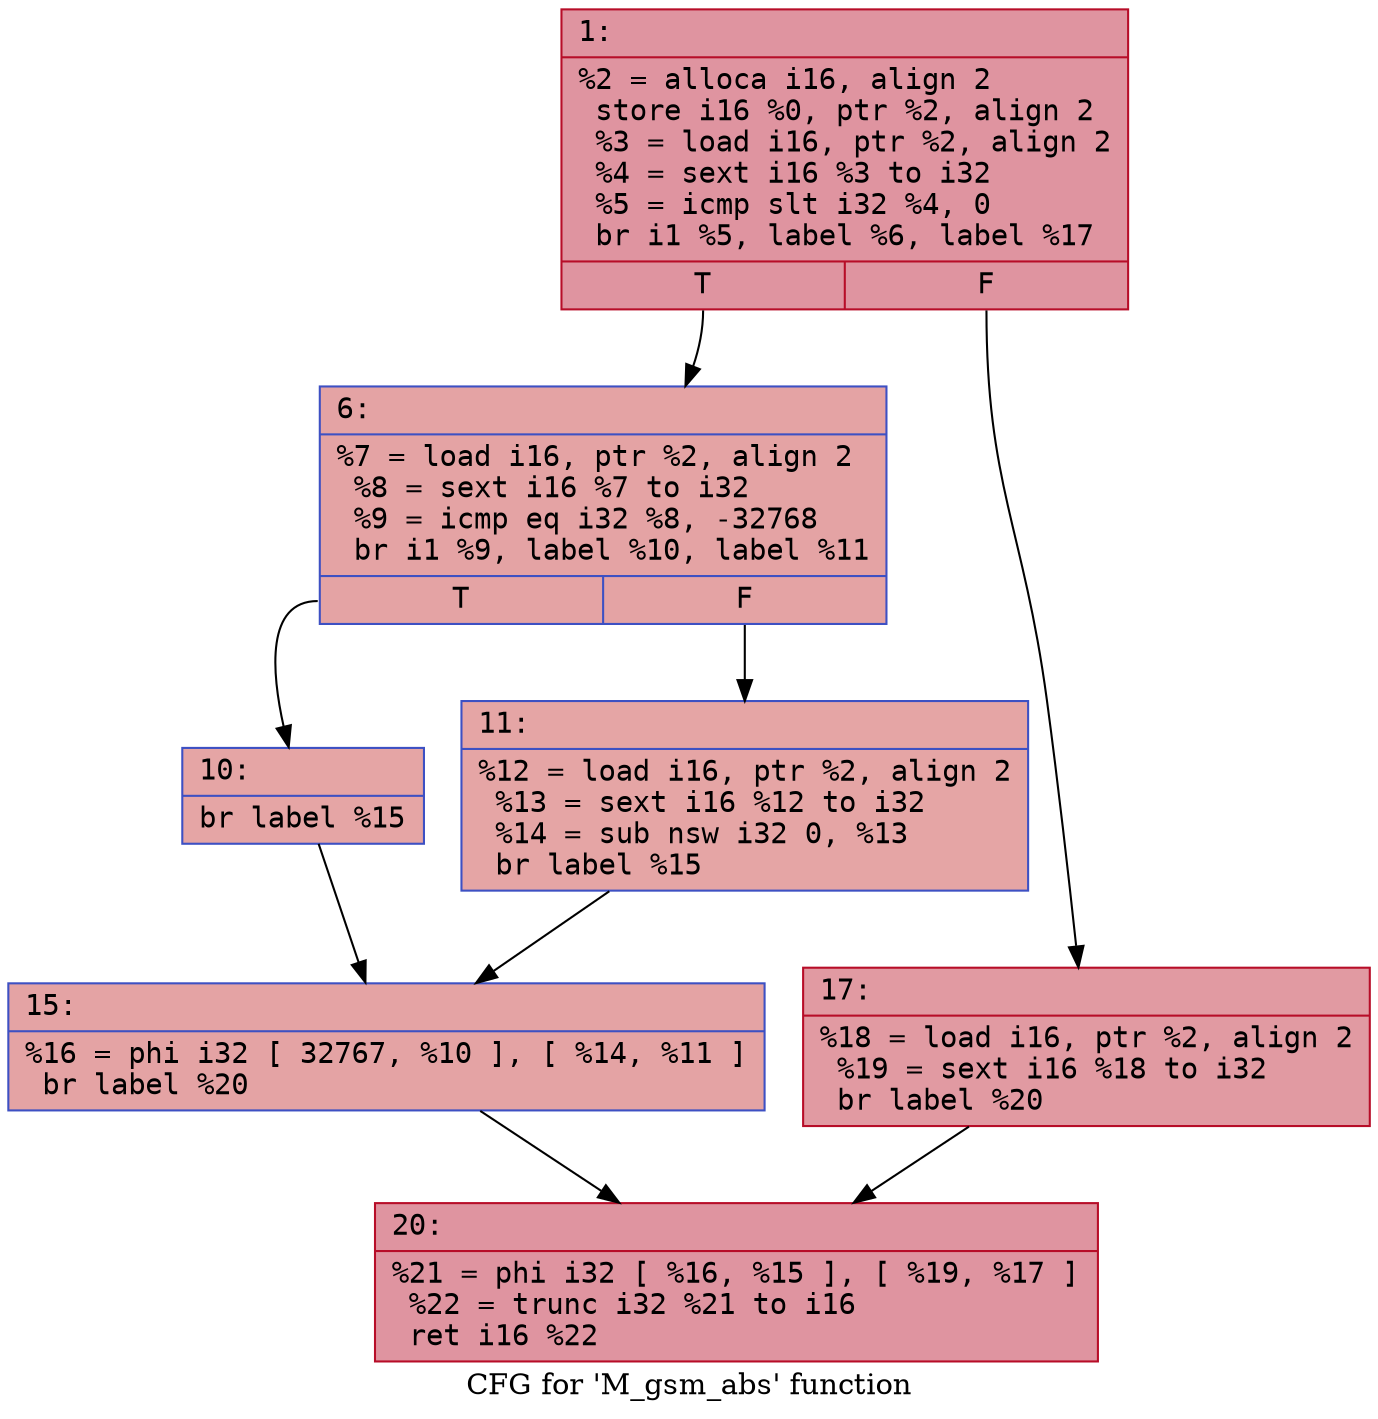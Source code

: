 digraph "CFG for 'M_gsm_abs' function" {
	label="CFG for 'M_gsm_abs' function";

	Node0x600000843ac0 [shape=record,color="#b70d28ff", style=filled, fillcolor="#b70d2870" fontname="Courier",label="{1:\l|  %2 = alloca i16, align 2\l  store i16 %0, ptr %2, align 2\l  %3 = load i16, ptr %2, align 2\l  %4 = sext i16 %3 to i32\l  %5 = icmp slt i32 %4, 0\l  br i1 %5, label %6, label %17\l|{<s0>T|<s1>F}}"];
	Node0x600000843ac0:s0 -> Node0x600000843b10[tooltip="1 -> 6\nProbability 37.50%" ];
	Node0x600000843ac0:s1 -> Node0x600000843c50[tooltip="1 -> 17\nProbability 62.50%" ];
	Node0x600000843b10 [shape=record,color="#3d50c3ff", style=filled, fillcolor="#c32e3170" fontname="Courier",label="{6:\l|  %7 = load i16, ptr %2, align 2\l  %8 = sext i16 %7 to i32\l  %9 = icmp eq i32 %8, -32768\l  br i1 %9, label %10, label %11\l|{<s0>T|<s1>F}}"];
	Node0x600000843b10:s0 -> Node0x600000843b60[tooltip="6 -> 10\nProbability 50.00%" ];
	Node0x600000843b10:s1 -> Node0x600000843bb0[tooltip="6 -> 11\nProbability 50.00%" ];
	Node0x600000843b60 [shape=record,color="#3d50c3ff", style=filled, fillcolor="#c5333470" fontname="Courier",label="{10:\l|  br label %15\l}"];
	Node0x600000843b60 -> Node0x600000843c00[tooltip="10 -> 15\nProbability 100.00%" ];
	Node0x600000843bb0 [shape=record,color="#3d50c3ff", style=filled, fillcolor="#c5333470" fontname="Courier",label="{11:\l|  %12 = load i16, ptr %2, align 2\l  %13 = sext i16 %12 to i32\l  %14 = sub nsw i32 0, %13\l  br label %15\l}"];
	Node0x600000843bb0 -> Node0x600000843c00[tooltip="11 -> 15\nProbability 100.00%" ];
	Node0x600000843c00 [shape=record,color="#3d50c3ff", style=filled, fillcolor="#c32e3170" fontname="Courier",label="{15:\l|  %16 = phi i32 [ 32767, %10 ], [ %14, %11 ]\l  br label %20\l}"];
	Node0x600000843c00 -> Node0x600000843ca0[tooltip="15 -> 20\nProbability 100.00%" ];
	Node0x600000843c50 [shape=record,color="#b70d28ff", style=filled, fillcolor="#bb1b2c70" fontname="Courier",label="{17:\l|  %18 = load i16, ptr %2, align 2\l  %19 = sext i16 %18 to i32\l  br label %20\l}"];
	Node0x600000843c50 -> Node0x600000843ca0[tooltip="17 -> 20\nProbability 100.00%" ];
	Node0x600000843ca0 [shape=record,color="#b70d28ff", style=filled, fillcolor="#b70d2870" fontname="Courier",label="{20:\l|  %21 = phi i32 [ %16, %15 ], [ %19, %17 ]\l  %22 = trunc i32 %21 to i16\l  ret i16 %22\l}"];
}
